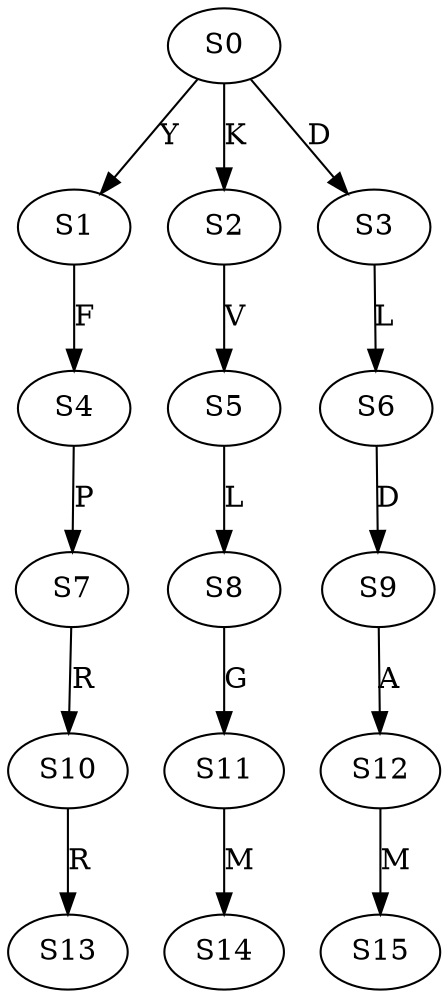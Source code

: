 strict digraph  {
	S0 -> S1 [ label = Y ];
	S0 -> S2 [ label = K ];
	S0 -> S3 [ label = D ];
	S1 -> S4 [ label = F ];
	S2 -> S5 [ label = V ];
	S3 -> S6 [ label = L ];
	S4 -> S7 [ label = P ];
	S5 -> S8 [ label = L ];
	S6 -> S9 [ label = D ];
	S7 -> S10 [ label = R ];
	S8 -> S11 [ label = G ];
	S9 -> S12 [ label = A ];
	S10 -> S13 [ label = R ];
	S11 -> S14 [ label = M ];
	S12 -> S15 [ label = M ];
}

